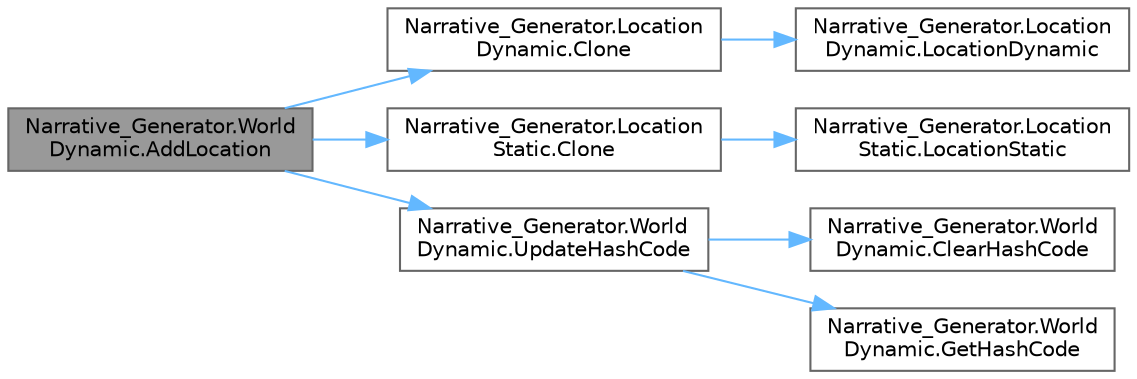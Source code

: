 digraph "Narrative_Generator.WorldDynamic.AddLocation"
{
 // LATEX_PDF_SIZE
  bgcolor="transparent";
  edge [fontname=Helvetica,fontsize=10,labelfontname=Helvetica,labelfontsize=10];
  node [fontname=Helvetica,fontsize=10,shape=box,height=0.2,width=0.4];
  rankdir="LR";
  Node1 [label="Narrative_Generator.World\lDynamic.AddLocation",height=0.2,width=0.4,color="gray40", fillcolor="grey60", style="filled", fontcolor="black",tooltip="Adds the specified location to the list of locations in this world state."];
  Node1 -> Node2 [color="steelblue1",style="solid"];
  Node2 [label="Narrative_Generator.Location\lDynamic.Clone",height=0.2,width=0.4,color="grey40", fillcolor="white", style="filled",URL="$class_narrative___generator_1_1_location_dynamic.html#a5a41937ad9b6986292101e99a80b604b",tooltip="Returns a clone of the dynamic part of the location that called this method."];
  Node2 -> Node3 [color="steelblue1",style="solid"];
  Node3 [label="Narrative_Generator.Location\lDynamic.LocationDynamic",height=0.2,width=0.4,color="grey40", fillcolor="white", style="filled",URL="$class_narrative___generator_1_1_location_dynamic.html#aba8487ebacabba7a24f831c51c609d45",tooltip="Constructor method for the dynamic part of the location, without parameters."];
  Node1 -> Node4 [color="steelblue1",style="solid"];
  Node4 [label="Narrative_Generator.Location\lStatic.Clone",height=0.2,width=0.4,color="grey40", fillcolor="white", style="filled",URL="$class_narrative___generator_1_1_location_static.html#a498d5901ac1ab5feb1c570f1fdb103b0",tooltip="A method for cloning a location."];
  Node4 -> Node5 [color="steelblue1",style="solid"];
  Node5 [label="Narrative_Generator.Location\lStatic.LocationStatic",height=0.2,width=0.4,color="grey40", fillcolor="white", style="filled",URL="$class_narrative___generator_1_1_location_static.html#a280497c90776ec47db6a306081b0930b",tooltip="Method constructor for the static part of the location."];
  Node1 -> Node6 [color="steelblue1",style="solid"];
  Node6 [label="Narrative_Generator.World\lDynamic.UpdateHashCode",height=0.2,width=0.4,color="grey40", fillcolor="white", style="filled",URL="$class_narrative___generator_1_1_world_dynamic.html#a14ee6a0a9695ebd179d4c378a63fffdc",tooltip="Updates (refresh) the current hash code value."];
  Node6 -> Node7 [color="steelblue1",style="solid"];
  Node7 [label="Narrative_Generator.World\lDynamic.ClearHashCode",height=0.2,width=0.4,color="grey40", fillcolor="white", style="filled",URL="$class_narrative___generator_1_1_world_dynamic.html#a09e69ba75f8c366973719ff2909d36b1",tooltip="Clears the current hash code value."];
  Node6 -> Node8 [color="steelblue1",style="solid"];
  Node8 [label="Narrative_Generator.World\lDynamic.GetHashCode",height=0.2,width=0.4,color="grey40", fillcolor="white", style="filled",URL="$class_narrative___generator_1_1_world_dynamic.html#aebfe541cb9cba87220afdc0b6e7da30b",tooltip="Calculates and returns the hash code of this instance of the WorldDynamic."];
}
